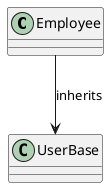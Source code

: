 @startuml
class Employee {
}

class UserBase {
}

'Relationships
Employee -down-> UserBase : inherits
@enduml
